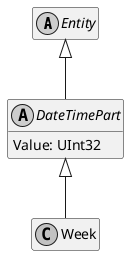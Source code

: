﻿@startuml
skinparam monochrome true
hide empty members

abstract class Entity {
}

Entity <|-- DateTimePart

abstract class DateTimePart {
    Value: UInt32
}

DateTimePart <|-- Week

class Week {
}

@enduml
